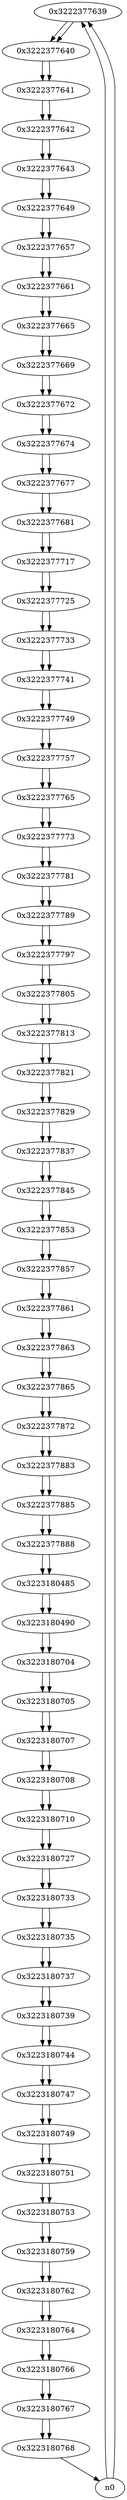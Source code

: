 digraph G{
/* nodes */
  n1 [label="0x3222377639"]
  n2 [label="0x3222377640"]
  n3 [label="0x3222377641"]
  n4 [label="0x3222377642"]
  n5 [label="0x3222377643"]
  n6 [label="0x3222377649"]
  n7 [label="0x3222377657"]
  n8 [label="0x3222377661"]
  n9 [label="0x3222377665"]
  n10 [label="0x3222377669"]
  n11 [label="0x3222377672"]
  n12 [label="0x3222377674"]
  n13 [label="0x3222377677"]
  n14 [label="0x3222377681"]
  n15 [label="0x3222377717"]
  n16 [label="0x3222377725"]
  n17 [label="0x3222377733"]
  n18 [label="0x3222377741"]
  n19 [label="0x3222377749"]
  n20 [label="0x3222377757"]
  n21 [label="0x3222377765"]
  n22 [label="0x3222377773"]
  n23 [label="0x3222377781"]
  n24 [label="0x3222377789"]
  n25 [label="0x3222377797"]
  n26 [label="0x3222377805"]
  n27 [label="0x3222377813"]
  n28 [label="0x3222377821"]
  n29 [label="0x3222377829"]
  n30 [label="0x3222377837"]
  n31 [label="0x3222377845"]
  n32 [label="0x3222377853"]
  n33 [label="0x3222377857"]
  n34 [label="0x3222377861"]
  n35 [label="0x3222377863"]
  n36 [label="0x3222377865"]
  n37 [label="0x3222377872"]
  n38 [label="0x3222377883"]
  n39 [label="0x3222377885"]
  n40 [label="0x3222377888"]
  n41 [label="0x3223180485"]
  n42 [label="0x3223180490"]
  n43 [label="0x3223180704"]
  n44 [label="0x3223180705"]
  n45 [label="0x3223180707"]
  n46 [label="0x3223180708"]
  n47 [label="0x3223180710"]
  n48 [label="0x3223180727"]
  n49 [label="0x3223180733"]
  n50 [label="0x3223180735"]
  n51 [label="0x3223180737"]
  n52 [label="0x3223180739"]
  n53 [label="0x3223180744"]
  n54 [label="0x3223180747"]
  n55 [label="0x3223180749"]
  n56 [label="0x3223180751"]
  n57 [label="0x3223180753"]
  n58 [label="0x3223180759"]
  n59 [label="0x3223180762"]
  n60 [label="0x3223180764"]
  n61 [label="0x3223180766"]
  n62 [label="0x3223180767"]
  n63 [label="0x3223180768"]
/* edges */
n1 -> n2;
n0 -> n1;
n0 -> n1;
n2 -> n3;
n1 -> n2;
n3 -> n4;
n2 -> n3;
n4 -> n5;
n3 -> n4;
n5 -> n6;
n4 -> n5;
n6 -> n7;
n5 -> n6;
n7 -> n8;
n6 -> n7;
n8 -> n9;
n7 -> n8;
n9 -> n10;
n8 -> n9;
n10 -> n11;
n9 -> n10;
n11 -> n12;
n10 -> n11;
n12 -> n13;
n11 -> n12;
n13 -> n14;
n12 -> n13;
n14 -> n15;
n13 -> n14;
n15 -> n16;
n14 -> n15;
n16 -> n17;
n15 -> n16;
n17 -> n18;
n16 -> n17;
n18 -> n19;
n17 -> n18;
n19 -> n20;
n18 -> n19;
n20 -> n21;
n19 -> n20;
n21 -> n22;
n20 -> n21;
n22 -> n23;
n21 -> n22;
n23 -> n24;
n22 -> n23;
n24 -> n25;
n23 -> n24;
n25 -> n26;
n24 -> n25;
n26 -> n27;
n25 -> n26;
n27 -> n28;
n26 -> n27;
n28 -> n29;
n27 -> n28;
n29 -> n30;
n28 -> n29;
n30 -> n31;
n29 -> n30;
n31 -> n32;
n30 -> n31;
n32 -> n33;
n31 -> n32;
n33 -> n34;
n32 -> n33;
n34 -> n35;
n33 -> n34;
n35 -> n36;
n34 -> n35;
n36 -> n37;
n35 -> n36;
n37 -> n38;
n36 -> n37;
n38 -> n39;
n37 -> n38;
n39 -> n40;
n38 -> n39;
n40 -> n41;
n39 -> n40;
n41 -> n42;
n40 -> n41;
n42 -> n43;
n41 -> n42;
n43 -> n44;
n42 -> n43;
n44 -> n45;
n43 -> n44;
n45 -> n46;
n44 -> n45;
n46 -> n47;
n45 -> n46;
n47 -> n48;
n46 -> n47;
n48 -> n49;
n47 -> n48;
n49 -> n50;
n48 -> n49;
n50 -> n51;
n49 -> n50;
n51 -> n52;
n50 -> n51;
n52 -> n53;
n51 -> n52;
n53 -> n54;
n52 -> n53;
n54 -> n55;
n53 -> n54;
n55 -> n56;
n54 -> n55;
n56 -> n57;
n55 -> n56;
n57 -> n58;
n56 -> n57;
n58 -> n59;
n57 -> n58;
n59 -> n60;
n58 -> n59;
n60 -> n61;
n59 -> n60;
n61 -> n62;
n60 -> n61;
n62 -> n63;
n61 -> n62;
n63 -> n0;
n62 -> n63;
}
